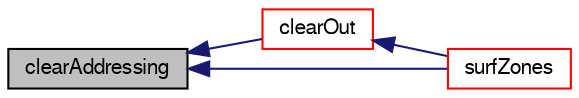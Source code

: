digraph "clearAddressing"
{
  bgcolor="transparent";
  edge [fontname="FreeSans",fontsize="10",labelfontname="FreeSans",labelfontsize="10"];
  node [fontname="FreeSans",fontsize="10",shape=record];
  rankdir="LR";
  Node2902 [label="clearAddressing",height=0.2,width=0.4,color="black", fillcolor="grey75", style="filled", fontcolor="black"];
  Node2902 -> Node2903 [dir="back",color="midnightblue",fontsize="10",style="solid",fontname="FreeSans"];
  Node2903 [label="clearOut",height=0.2,width=0.4,color="red",URL="$a29702.html#af320697688df08f1438d37a86bcaf25d",tooltip="Clear all geometry and addressing unnecessary for CFD. "];
  Node2903 -> Node2904 [dir="back",color="midnightblue",fontsize="10",style="solid",fontname="FreeSans"];
  Node2904 [label="surfZones",height=0.2,width=0.4,color="red",URL="$a29702.html#ac9d5ad1a3400361b0cf661628bd78549",tooltip="Return surface zones. "];
  Node2902 -> Node2904 [dir="back",color="midnightblue",fontsize="10",style="solid",fontname="FreeSans"];
}
